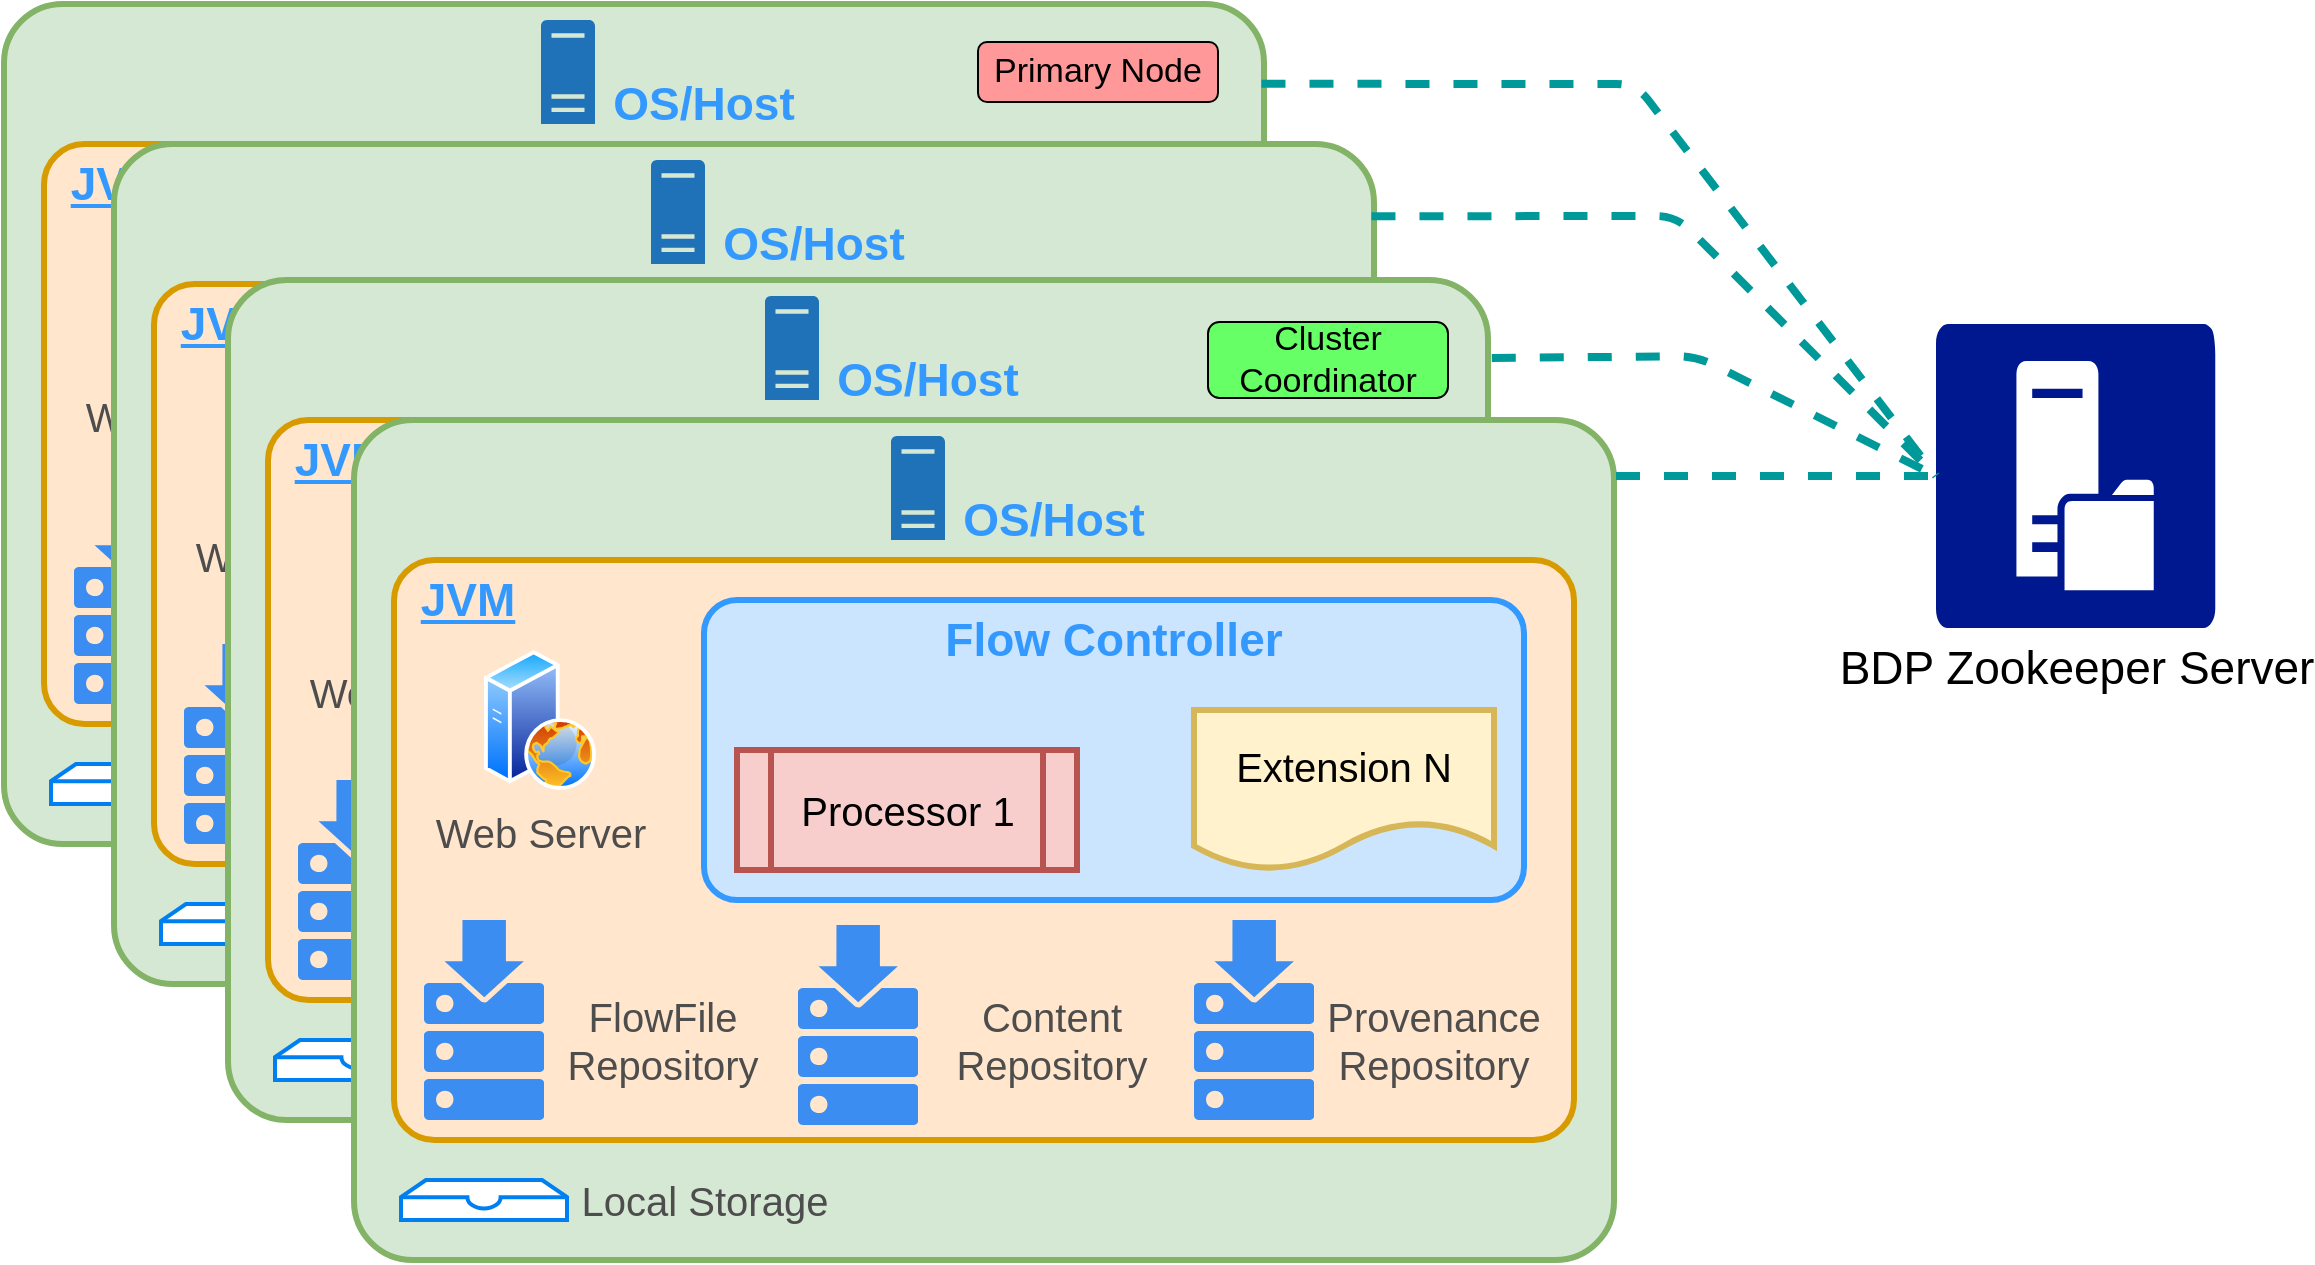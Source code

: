 <mxfile version="10.9.8" type="github"><diagram id="jbXC67w1ccZG1yyRX-Za" name="Page-1"><mxGraphModel dx="1186" dy="647" grid="1" gridSize="10" guides="1" tooltips="1" connect="1" arrows="1" fold="1" page="1" pageScale="1" pageWidth="1700" pageHeight="1100" math="0" shadow="0"><root><mxCell id="0"/><mxCell id="1" parent="0"/><mxCell id="EOHGVZINFPLXD2Ap6hiN-2" value="" style="rounded=1;whiteSpace=wrap;html=1;arcSize=7;fillColor=#d5e8d4;strokeColor=#82b366;strokeWidth=3;" parent="1" vertex="1"><mxGeometry x="84" y="64" width="630" height="420" as="geometry"/></mxCell><mxCell id="EOHGVZINFPLXD2Ap6hiN-3" value="" style="pointerEvents=1;shadow=0;dashed=0;html=1;strokeColor=none;labelPosition=center;verticalLabelPosition=bottom;verticalAlign=top;outlineConnect=0;align=center;shape=mxgraph.office.servers.physical_host;fillColor=#2072B8;" parent="1" vertex="1"><mxGeometry x="352.5" y="72" width="27" height="52" as="geometry"/></mxCell><mxCell id="EOHGVZINFPLXD2Ap6hiN-5" value="OS/Host" style="text;html=1;strokeColor=none;fillColor=none;align=center;verticalAlign=middle;whiteSpace=wrap;rounded=0;fontSize=23;fontColor=#3399FF;fontStyle=1" parent="1" vertex="1"><mxGeometry x="414" y="104" width="40" height="20" as="geometry"/></mxCell><mxCell id="EOHGVZINFPLXD2Ap6hiN-6" value="" style="rounded=1;whiteSpace=wrap;html=1;fillColor=#ffe6cc;fontSize=23;arcSize=7;strokeColor=#d79b00;strokeWidth=3;" parent="1" vertex="1"><mxGeometry x="104" y="134" width="590" height="290" as="geometry"/></mxCell><mxCell id="EOHGVZINFPLXD2Ap6hiN-7" value="JVM" style="text;html=1;strokeColor=none;fillColor=none;align=center;verticalAlign=middle;whiteSpace=wrap;rounded=0;fontSize=23;fontColor=#3399FF;fontStyle=5" parent="1" vertex="1"><mxGeometry x="121" y="144" width="40" height="20" as="geometry"/></mxCell><mxCell id="EOHGVZINFPLXD2Ap6hiN-9" value="Web Server" style="aspect=fixed;perimeter=ellipsePerimeter;html=1;align=center;shadow=0;dashed=0;spacingTop=3;image;image=img/lib/active_directory/web_server.svg;fillColor=none;fontSize=20;fontColor=#4D4D4D;labelBackgroundColor=none;" parent="1" vertex="1"><mxGeometry x="149" y="179" width="56" height="70" as="geometry"/></mxCell><mxCell id="EOHGVZINFPLXD2Ap6hiN-10" value="" style="rounded=1;whiteSpace=wrap;html=1;fillColor=#cce5ff;fontSize=23;arcSize=11;strokeColor=#3399FF;strokeWidth=3;" parent="1" vertex="1"><mxGeometry x="259" y="154" width="410" height="150" as="geometry"/></mxCell><mxCell id="EOHGVZINFPLXD2Ap6hiN-11" value="Flow Controller" style="text;html=1;strokeColor=none;fillColor=none;align=center;verticalAlign=middle;whiteSpace=wrap;rounded=0;fontSize=23;fontColor=#3399FF;fontStyle=1" parent="1" vertex="1"><mxGeometry x="374" y="164" width="180" height="20" as="geometry"/></mxCell><mxCell id="EOHGVZINFPLXD2Ap6hiN-12" value="Processor 1" style="shape=process;whiteSpace=wrap;html=1;backgroundOutline=1;fillColor=#f8cecc;fontSize=20;strokeColor=#b85450;strokeWidth=3;" parent="1" vertex="1"><mxGeometry x="275.5" y="229" width="170" height="60" as="geometry"/></mxCell><mxCell id="EOHGVZINFPLXD2Ap6hiN-14" value="" style="html=1;aspect=fixed;strokeColor=none;shadow=0;align=center;verticalAlign=top;fillColor=#3B8DF1;shape=mxgraph.gcp2.repository;fontSize=23;fontColor=#4D4D4D;" parent="1" vertex="1"><mxGeometry x="119" y="314" width="60" height="100" as="geometry"/></mxCell><mxCell id="EOHGVZINFPLXD2Ap6hiN-15" value="" style="html=1;aspect=fixed;strokeColor=none;shadow=0;align=center;verticalAlign=top;fillColor=#3B8DF1;shape=mxgraph.gcp2.repository;fontSize=23;fontColor=#3399FF;" parent="1" vertex="1"><mxGeometry x="306" y="316.5" width="60" height="100" as="geometry"/></mxCell><mxCell id="EOHGVZINFPLXD2Ap6hiN-16" value="" style="html=1;aspect=fixed;strokeColor=none;shadow=0;align=center;verticalAlign=top;fillColor=#3B8DF1;shape=mxgraph.gcp2.repository;fontSize=23;fontColor=#3399FF;" parent="1" vertex="1"><mxGeometry x="504" y="314" width="60" height="100" as="geometry"/></mxCell><mxCell id="EOHGVZINFPLXD2Ap6hiN-17" value="FlowFile Repository" style="text;html=1;strokeColor=none;fillColor=none;align=center;verticalAlign=middle;whiteSpace=wrap;rounded=0;fontSize=20;fontColor=#4D4D4D;" parent="1" vertex="1"><mxGeometry x="218" y="354" width="41" height="40" as="geometry"/></mxCell><mxCell id="EOHGVZINFPLXD2Ap6hiN-18" value="Content Repository" style="text;html=1;strokeColor=none;fillColor=none;align=center;verticalAlign=middle;whiteSpace=wrap;rounded=0;fontSize=20;fontColor=#4D4D4D;" parent="1" vertex="1"><mxGeometry x="412.5" y="364" width="40" height="20" as="geometry"/></mxCell><mxCell id="EOHGVZINFPLXD2Ap6hiN-19" value="Provenance Repository" style="text;html=1;strokeColor=none;fillColor=none;align=center;verticalAlign=middle;whiteSpace=wrap;rounded=0;fontSize=20;fontColor=#4D4D4D;" parent="1" vertex="1"><mxGeometry x="604" y="364" width="40" height="20" as="geometry"/></mxCell><mxCell id="EOHGVZINFPLXD2Ap6hiN-21" value="Extension N" style="shape=document;whiteSpace=wrap;html=1;boundedLbl=1;fillColor=#fff2cc;fontSize=20;strokeColor=#d6b656;strokeWidth=3;" parent="1" vertex="1"><mxGeometry x="504" y="209" width="150" height="80" as="geometry"/></mxCell><mxCell id="EOHGVZINFPLXD2Ap6hiN-22" value="" style="html=1;verticalLabelPosition=bottom;align=center;labelBackgroundColor=#ffffff;verticalAlign=top;strokeWidth=2;strokeColor=#0080F0;fillColor=#ffffff;shadow=0;dashed=0;shape=mxgraph.ios7.icons.storage;fontSize=20;fontColor=#4D4D4D;" parent="1" vertex="1"><mxGeometry x="107.5" y="444" width="83" height="20" as="geometry"/></mxCell><mxCell id="EOHGVZINFPLXD2Ap6hiN-23" value="Local Storage" style="text;html=1;strokeColor=none;fillColor=none;align=center;verticalAlign=middle;whiteSpace=wrap;rounded=0;labelBackgroundColor=none;fontSize=20;fontColor=#4D4D4D;" parent="1" vertex="1"><mxGeometry x="194.5" y="444" width="129" height="20" as="geometry"/></mxCell><mxCell id="fOGc16yDfVT06TRiX0Dl-1" value="" style="rounded=1;whiteSpace=wrap;html=1;arcSize=7;fillColor=#d5e8d4;strokeColor=#82b366;strokeWidth=3;" parent="1" vertex="1"><mxGeometry x="139" y="134" width="630" height="420" as="geometry"/></mxCell><mxCell id="fOGc16yDfVT06TRiX0Dl-2" value="" style="pointerEvents=1;shadow=0;dashed=0;html=1;strokeColor=none;labelPosition=center;verticalLabelPosition=bottom;verticalAlign=top;outlineConnect=0;align=center;shape=mxgraph.office.servers.physical_host;fillColor=#2072B8;" parent="1" vertex="1"><mxGeometry x="407.5" y="142" width="27" height="52" as="geometry"/></mxCell><mxCell id="fOGc16yDfVT06TRiX0Dl-3" value="OS/Host" style="text;html=1;strokeColor=none;fillColor=none;align=center;verticalAlign=middle;whiteSpace=wrap;rounded=0;fontSize=23;fontColor=#3399FF;fontStyle=1" parent="1" vertex="1"><mxGeometry x="469" y="174" width="40" height="20" as="geometry"/></mxCell><mxCell id="fOGc16yDfVT06TRiX0Dl-4" value="" style="rounded=1;whiteSpace=wrap;html=1;fillColor=#ffe6cc;fontSize=23;arcSize=7;strokeColor=#d79b00;strokeWidth=3;" parent="1" vertex="1"><mxGeometry x="159" y="204" width="590" height="290" as="geometry"/></mxCell><mxCell id="fOGc16yDfVT06TRiX0Dl-5" value="JVM" style="text;html=1;strokeColor=none;fillColor=none;align=center;verticalAlign=middle;whiteSpace=wrap;rounded=0;fontSize=23;fontColor=#3399FF;fontStyle=5" parent="1" vertex="1"><mxGeometry x="176" y="214" width="40" height="20" as="geometry"/></mxCell><mxCell id="fOGc16yDfVT06TRiX0Dl-6" value="Web Server" style="aspect=fixed;perimeter=ellipsePerimeter;html=1;align=center;shadow=0;dashed=0;spacingTop=3;image;image=img/lib/active_directory/web_server.svg;fillColor=none;fontSize=20;fontColor=#4D4D4D;labelBackgroundColor=none;" parent="1" vertex="1"><mxGeometry x="204" y="249" width="56" height="70" as="geometry"/></mxCell><mxCell id="fOGc16yDfVT06TRiX0Dl-7" value="" style="rounded=1;whiteSpace=wrap;html=1;fillColor=#cce5ff;fontSize=23;arcSize=11;strokeColor=#3399FF;strokeWidth=3;" parent="1" vertex="1"><mxGeometry x="314" y="224" width="410" height="150" as="geometry"/></mxCell><mxCell id="fOGc16yDfVT06TRiX0Dl-8" value="Flow Controller" style="text;html=1;strokeColor=none;fillColor=none;align=center;verticalAlign=middle;whiteSpace=wrap;rounded=0;fontSize=23;fontColor=#3399FF;fontStyle=1" parent="1" vertex="1"><mxGeometry x="429" y="234" width="180" height="20" as="geometry"/></mxCell><mxCell id="fOGc16yDfVT06TRiX0Dl-9" value="Processor 1" style="shape=process;whiteSpace=wrap;html=1;backgroundOutline=1;fillColor=#f8cecc;fontSize=20;strokeColor=#b85450;strokeWidth=3;" parent="1" vertex="1"><mxGeometry x="330.5" y="299" width="170" height="60" as="geometry"/></mxCell><mxCell id="fOGc16yDfVT06TRiX0Dl-10" value="" style="html=1;aspect=fixed;strokeColor=none;shadow=0;align=center;verticalAlign=top;fillColor=#3B8DF1;shape=mxgraph.gcp2.repository;fontSize=23;fontColor=#4D4D4D;" parent="1" vertex="1"><mxGeometry x="174" y="384" width="60" height="100" as="geometry"/></mxCell><mxCell id="fOGc16yDfVT06TRiX0Dl-11" value="" style="html=1;aspect=fixed;strokeColor=none;shadow=0;align=center;verticalAlign=top;fillColor=#3B8DF1;shape=mxgraph.gcp2.repository;fontSize=23;fontColor=#3399FF;" parent="1" vertex="1"><mxGeometry x="361" y="386.5" width="60" height="100" as="geometry"/></mxCell><mxCell id="fOGc16yDfVT06TRiX0Dl-12" value="" style="html=1;aspect=fixed;strokeColor=none;shadow=0;align=center;verticalAlign=top;fillColor=#3B8DF1;shape=mxgraph.gcp2.repository;fontSize=23;fontColor=#3399FF;" parent="1" vertex="1"><mxGeometry x="559" y="384" width="60" height="100" as="geometry"/></mxCell><mxCell id="fOGc16yDfVT06TRiX0Dl-13" value="FlowFile Repository" style="text;html=1;strokeColor=none;fillColor=none;align=center;verticalAlign=middle;whiteSpace=wrap;rounded=0;fontSize=20;fontColor=#4D4D4D;" parent="1" vertex="1"><mxGeometry x="273" y="424" width="41" height="40" as="geometry"/></mxCell><mxCell id="fOGc16yDfVT06TRiX0Dl-14" value="Content Repository" style="text;html=1;strokeColor=none;fillColor=none;align=center;verticalAlign=middle;whiteSpace=wrap;rounded=0;fontSize=20;fontColor=#4D4D4D;" parent="1" vertex="1"><mxGeometry x="467.5" y="434" width="40" height="20" as="geometry"/></mxCell><mxCell id="fOGc16yDfVT06TRiX0Dl-15" value="Provenance Repository" style="text;html=1;strokeColor=none;fillColor=none;align=center;verticalAlign=middle;whiteSpace=wrap;rounded=0;fontSize=20;fontColor=#4D4D4D;" parent="1" vertex="1"><mxGeometry x="659" y="434" width="40" height="20" as="geometry"/></mxCell><mxCell id="fOGc16yDfVT06TRiX0Dl-16" value="Extension N" style="shape=document;whiteSpace=wrap;html=1;boundedLbl=1;fillColor=#fff2cc;fontSize=20;strokeColor=#d6b656;strokeWidth=3;" parent="1" vertex="1"><mxGeometry x="559" y="279" width="150" height="80" as="geometry"/></mxCell><mxCell id="fOGc16yDfVT06TRiX0Dl-17" value="" style="html=1;verticalLabelPosition=bottom;align=center;labelBackgroundColor=#ffffff;verticalAlign=top;strokeWidth=2;strokeColor=#0080F0;fillColor=#ffffff;shadow=0;dashed=0;shape=mxgraph.ios7.icons.storage;fontSize=20;fontColor=#4D4D4D;" parent="1" vertex="1"><mxGeometry x="162.5" y="514" width="83" height="20" as="geometry"/></mxCell><mxCell id="fOGc16yDfVT06TRiX0Dl-18" value="Local Storage" style="text;html=1;strokeColor=none;fillColor=none;align=center;verticalAlign=middle;whiteSpace=wrap;rounded=0;labelBackgroundColor=none;fontSize=20;fontColor=#4D4D4D;" parent="1" vertex="1"><mxGeometry x="249.5" y="514" width="129" height="20" as="geometry"/></mxCell><mxCell id="fOGc16yDfVT06TRiX0Dl-19" value="" style="rounded=1;whiteSpace=wrap;html=1;arcSize=7;fillColor=#d5e8d4;strokeColor=#82b366;strokeWidth=3;" parent="1" vertex="1"><mxGeometry x="196" y="202" width="630" height="420" as="geometry"/></mxCell><mxCell id="fOGc16yDfVT06TRiX0Dl-20" value="" style="pointerEvents=1;shadow=0;dashed=0;html=1;strokeColor=none;labelPosition=center;verticalLabelPosition=bottom;verticalAlign=top;outlineConnect=0;align=center;shape=mxgraph.office.servers.physical_host;fillColor=#2072B8;" parent="1" vertex="1"><mxGeometry x="464.5" y="210" width="27" height="52" as="geometry"/></mxCell><mxCell id="fOGc16yDfVT06TRiX0Dl-21" value="OS/Host" style="text;html=1;strokeColor=none;fillColor=none;align=center;verticalAlign=middle;whiteSpace=wrap;rounded=0;fontSize=23;fontColor=#3399FF;fontStyle=1" parent="1" vertex="1"><mxGeometry x="526" y="242" width="40" height="20" as="geometry"/></mxCell><mxCell id="fOGc16yDfVT06TRiX0Dl-22" value="" style="rounded=1;whiteSpace=wrap;html=1;fillColor=#ffe6cc;fontSize=23;arcSize=7;strokeColor=#d79b00;strokeWidth=3;" parent="1" vertex="1"><mxGeometry x="216" y="272" width="590" height="290" as="geometry"/></mxCell><mxCell id="fOGc16yDfVT06TRiX0Dl-23" value="JVM" style="text;html=1;strokeColor=none;fillColor=none;align=center;verticalAlign=middle;whiteSpace=wrap;rounded=0;fontSize=23;fontColor=#3399FF;fontStyle=5" parent="1" vertex="1"><mxGeometry x="233" y="282" width="40" height="20" as="geometry"/></mxCell><mxCell id="fOGc16yDfVT06TRiX0Dl-24" value="Web Server" style="aspect=fixed;perimeter=ellipsePerimeter;html=1;align=center;shadow=0;dashed=0;spacingTop=3;image;image=img/lib/active_directory/web_server.svg;fillColor=none;fontSize=20;fontColor=#4D4D4D;labelBackgroundColor=none;" parent="1" vertex="1"><mxGeometry x="261" y="317" width="56" height="70" as="geometry"/></mxCell><mxCell id="fOGc16yDfVT06TRiX0Dl-25" value="" style="rounded=1;whiteSpace=wrap;html=1;fillColor=#cce5ff;fontSize=23;arcSize=11;strokeColor=#3399FF;strokeWidth=3;" parent="1" vertex="1"><mxGeometry x="371" y="292" width="410" height="150" as="geometry"/></mxCell><mxCell id="fOGc16yDfVT06TRiX0Dl-26" value="Flow Controller" style="text;html=1;strokeColor=none;fillColor=none;align=center;verticalAlign=middle;whiteSpace=wrap;rounded=0;fontSize=23;fontColor=#3399FF;fontStyle=1" parent="1" vertex="1"><mxGeometry x="486" y="302" width="180" height="20" as="geometry"/></mxCell><mxCell id="fOGc16yDfVT06TRiX0Dl-27" value="Processor 1" style="shape=process;whiteSpace=wrap;html=1;backgroundOutline=1;fillColor=#f8cecc;fontSize=20;strokeColor=#b85450;strokeWidth=3;" parent="1" vertex="1"><mxGeometry x="387.5" y="367" width="170" height="60" as="geometry"/></mxCell><mxCell id="fOGc16yDfVT06TRiX0Dl-28" value="" style="html=1;aspect=fixed;strokeColor=none;shadow=0;align=center;verticalAlign=top;fillColor=#3B8DF1;shape=mxgraph.gcp2.repository;fontSize=23;fontColor=#4D4D4D;" parent="1" vertex="1"><mxGeometry x="231" y="452" width="60" height="100" as="geometry"/></mxCell><mxCell id="fOGc16yDfVT06TRiX0Dl-29" value="" style="html=1;aspect=fixed;strokeColor=none;shadow=0;align=center;verticalAlign=top;fillColor=#3B8DF1;shape=mxgraph.gcp2.repository;fontSize=23;fontColor=#3399FF;" parent="1" vertex="1"><mxGeometry x="418" y="454.5" width="60" height="100" as="geometry"/></mxCell><mxCell id="fOGc16yDfVT06TRiX0Dl-30" value="" style="html=1;aspect=fixed;strokeColor=none;shadow=0;align=center;verticalAlign=top;fillColor=#3B8DF1;shape=mxgraph.gcp2.repository;fontSize=23;fontColor=#3399FF;" parent="1" vertex="1"><mxGeometry x="616" y="452" width="60" height="100" as="geometry"/></mxCell><mxCell id="fOGc16yDfVT06TRiX0Dl-31" value="FlowFile Repository" style="text;html=1;strokeColor=none;fillColor=none;align=center;verticalAlign=middle;whiteSpace=wrap;rounded=0;fontSize=20;fontColor=#4D4D4D;" parent="1" vertex="1"><mxGeometry x="330" y="492" width="41" height="40" as="geometry"/></mxCell><mxCell id="fOGc16yDfVT06TRiX0Dl-32" value="Content Repository" style="text;html=1;strokeColor=none;fillColor=none;align=center;verticalAlign=middle;whiteSpace=wrap;rounded=0;fontSize=20;fontColor=#4D4D4D;" parent="1" vertex="1"><mxGeometry x="524.5" y="502" width="40" height="20" as="geometry"/></mxCell><mxCell id="fOGc16yDfVT06TRiX0Dl-33" value="Provenance Repository" style="text;html=1;strokeColor=none;fillColor=none;align=center;verticalAlign=middle;whiteSpace=wrap;rounded=0;fontSize=20;fontColor=#4D4D4D;" parent="1" vertex="1"><mxGeometry x="716" y="502" width="40" height="20" as="geometry"/></mxCell><mxCell id="fOGc16yDfVT06TRiX0Dl-34" value="Extension N" style="shape=document;whiteSpace=wrap;html=1;boundedLbl=1;fillColor=#fff2cc;fontSize=20;strokeColor=#d6b656;strokeWidth=3;" parent="1" vertex="1"><mxGeometry x="616" y="347" width="150" height="80" as="geometry"/></mxCell><mxCell id="fOGc16yDfVT06TRiX0Dl-35" value="" style="html=1;verticalLabelPosition=bottom;align=center;labelBackgroundColor=#ffffff;verticalAlign=top;strokeWidth=2;strokeColor=#0080F0;fillColor=#ffffff;shadow=0;dashed=0;shape=mxgraph.ios7.icons.storage;fontSize=20;fontColor=#4D4D4D;" parent="1" vertex="1"><mxGeometry x="219.5" y="582" width="83" height="20" as="geometry"/></mxCell><mxCell id="fOGc16yDfVT06TRiX0Dl-36" value="Local Storage" style="text;html=1;strokeColor=none;fillColor=none;align=center;verticalAlign=middle;whiteSpace=wrap;rounded=0;labelBackgroundColor=none;fontSize=20;fontColor=#4D4D4D;" parent="1" vertex="1"><mxGeometry x="306.5" y="582" width="129" height="20" as="geometry"/></mxCell><mxCell id="fOGc16yDfVT06TRiX0Dl-37" value="" style="rounded=1;whiteSpace=wrap;html=1;arcSize=7;fillColor=#d5e8d4;strokeColor=#82b366;strokeWidth=3;" parent="1" vertex="1"><mxGeometry x="259" y="272" width="630" height="420" as="geometry"/></mxCell><mxCell id="fOGc16yDfVT06TRiX0Dl-38" value="" style="pointerEvents=1;shadow=0;dashed=0;html=1;strokeColor=none;labelPosition=center;verticalLabelPosition=bottom;verticalAlign=top;outlineConnect=0;align=center;shape=mxgraph.office.servers.physical_host;fillColor=#2072B8;" parent="1" vertex="1"><mxGeometry x="527.5" y="280" width="27" height="52" as="geometry"/></mxCell><mxCell id="fOGc16yDfVT06TRiX0Dl-39" value="OS/Host" style="text;html=1;strokeColor=none;fillColor=none;align=center;verticalAlign=middle;whiteSpace=wrap;rounded=0;fontSize=23;fontColor=#3399FF;fontStyle=1" parent="1" vertex="1"><mxGeometry x="589" y="312" width="40" height="20" as="geometry"/></mxCell><mxCell id="fOGc16yDfVT06TRiX0Dl-40" value="" style="rounded=1;whiteSpace=wrap;html=1;fillColor=#ffe6cc;fontSize=23;arcSize=7;strokeColor=#d79b00;strokeWidth=3;" parent="1" vertex="1"><mxGeometry x="279" y="342" width="590" height="290" as="geometry"/></mxCell><mxCell id="fOGc16yDfVT06TRiX0Dl-41" value="JVM" style="text;html=1;strokeColor=none;fillColor=none;align=center;verticalAlign=middle;whiteSpace=wrap;rounded=0;fontSize=23;fontColor=#3399FF;fontStyle=5" parent="1" vertex="1"><mxGeometry x="296" y="352" width="40" height="20" as="geometry"/></mxCell><mxCell id="fOGc16yDfVT06TRiX0Dl-42" value="Web Server" style="aspect=fixed;perimeter=ellipsePerimeter;html=1;align=center;shadow=0;dashed=0;spacingTop=3;image;image=img/lib/active_directory/web_server.svg;fillColor=none;fontSize=20;fontColor=#4D4D4D;labelBackgroundColor=none;" parent="1" vertex="1"><mxGeometry x="324" y="387" width="56" height="70" as="geometry"/></mxCell><mxCell id="fOGc16yDfVT06TRiX0Dl-43" value="" style="rounded=1;whiteSpace=wrap;html=1;fillColor=#cce5ff;fontSize=23;arcSize=11;strokeColor=#3399FF;strokeWidth=3;" parent="1" vertex="1"><mxGeometry x="434" y="362" width="410" height="150" as="geometry"/></mxCell><mxCell id="fOGc16yDfVT06TRiX0Dl-44" value="Flow Controller" style="text;html=1;strokeColor=none;fillColor=none;align=center;verticalAlign=middle;whiteSpace=wrap;rounded=0;fontSize=23;fontColor=#3399FF;fontStyle=1" parent="1" vertex="1"><mxGeometry x="549" y="372" width="180" height="20" as="geometry"/></mxCell><mxCell id="fOGc16yDfVT06TRiX0Dl-45" value="Processor 1" style="shape=process;whiteSpace=wrap;html=1;backgroundOutline=1;fillColor=#f8cecc;fontSize=20;strokeColor=#b85450;strokeWidth=3;" parent="1" vertex="1"><mxGeometry x="450.5" y="437" width="170" height="60" as="geometry"/></mxCell><mxCell id="fOGc16yDfVT06TRiX0Dl-46" value="" style="html=1;aspect=fixed;strokeColor=none;shadow=0;align=center;verticalAlign=top;fillColor=#3B8DF1;shape=mxgraph.gcp2.repository;fontSize=23;fontColor=#4D4D4D;" parent="1" vertex="1"><mxGeometry x="294" y="522" width="60" height="100" as="geometry"/></mxCell><mxCell id="fOGc16yDfVT06TRiX0Dl-47" value="" style="html=1;aspect=fixed;strokeColor=none;shadow=0;align=center;verticalAlign=top;fillColor=#3B8DF1;shape=mxgraph.gcp2.repository;fontSize=23;fontColor=#3399FF;" parent="1" vertex="1"><mxGeometry x="481" y="524.5" width="60" height="100" as="geometry"/></mxCell><mxCell id="fOGc16yDfVT06TRiX0Dl-48" value="" style="html=1;aspect=fixed;strokeColor=none;shadow=0;align=center;verticalAlign=top;fillColor=#3B8DF1;shape=mxgraph.gcp2.repository;fontSize=23;fontColor=#3399FF;" parent="1" vertex="1"><mxGeometry x="679" y="522" width="60" height="100" as="geometry"/></mxCell><mxCell id="fOGc16yDfVT06TRiX0Dl-49" value="FlowFile Repository" style="text;html=1;strokeColor=none;fillColor=none;align=center;verticalAlign=middle;whiteSpace=wrap;rounded=0;fontSize=20;fontColor=#4D4D4D;" parent="1" vertex="1"><mxGeometry x="393" y="562" width="41" height="40" as="geometry"/></mxCell><mxCell id="fOGc16yDfVT06TRiX0Dl-50" value="Content Repository" style="text;html=1;strokeColor=none;fillColor=none;align=center;verticalAlign=middle;whiteSpace=wrap;rounded=0;fontSize=20;fontColor=#4D4D4D;" parent="1" vertex="1"><mxGeometry x="587.5" y="572" width="40" height="20" as="geometry"/></mxCell><mxCell id="fOGc16yDfVT06TRiX0Dl-51" value="Provenance Repository" style="text;html=1;strokeColor=none;fillColor=none;align=center;verticalAlign=middle;whiteSpace=wrap;rounded=0;fontSize=20;fontColor=#4D4D4D;" parent="1" vertex="1"><mxGeometry x="779" y="572" width="40" height="20" as="geometry"/></mxCell><mxCell id="fOGc16yDfVT06TRiX0Dl-52" value="Extension N" style="shape=document;whiteSpace=wrap;html=1;boundedLbl=1;fillColor=#fff2cc;fontSize=20;strokeColor=#d6b656;strokeWidth=3;" parent="1" vertex="1"><mxGeometry x="679" y="417" width="150" height="80" as="geometry"/></mxCell><mxCell id="fOGc16yDfVT06TRiX0Dl-53" value="" style="html=1;verticalLabelPosition=bottom;align=center;labelBackgroundColor=#ffffff;verticalAlign=top;strokeWidth=2;strokeColor=#0080F0;fillColor=#ffffff;shadow=0;dashed=0;shape=mxgraph.ios7.icons.storage;fontSize=20;fontColor=#4D4D4D;" parent="1" vertex="1"><mxGeometry x="282.5" y="652" width="83" height="20" as="geometry"/></mxCell><mxCell id="fOGc16yDfVT06TRiX0Dl-54" value="Local Storage" style="text;html=1;strokeColor=none;fillColor=none;align=center;verticalAlign=middle;whiteSpace=wrap;rounded=0;labelBackgroundColor=none;fontSize=20;fontColor=#4D4D4D;" parent="1" vertex="1"><mxGeometry x="369.5" y="652" width="129" height="20" as="geometry"/></mxCell><mxCell id="nsQtVPyn65p5o8bljtPg-1" value="BDP Zookeeper Server" style="pointerEvents=1;shadow=0;dashed=0;html=1;labelPosition=center;verticalLabelPosition=bottom;verticalAlign=top;align=center;strokeColor=none;shape=mxgraph.mscae.vm.file_server2;fillColor=#00188F;strokeColor=none;fontSize=23;" vertex="1" parent="1"><mxGeometry x="1050" y="224" width="140" height="152" as="geometry"/></mxCell><mxCell id="nsQtVPyn65p5o8bljtPg-3" value="" style="endArrow=none;dashed=1;html=1;exitX=0.998;exitY=0.095;exitDx=0;exitDy=0;exitPerimeter=0;entryX=0;entryY=0.5;entryDx=0;entryDy=0;entryPerimeter=0;strokeWidth=4;strokeColor=#009999;" edge="1" parent="1" source="EOHGVZINFPLXD2Ap6hiN-2" target="nsQtVPyn65p5o8bljtPg-1"><mxGeometry width="50" height="50" relative="1" as="geometry"><mxPoint x="80" y="760" as="sourcePoint"/><mxPoint x="130" y="710" as="targetPoint"/><Array as="points"><mxPoint x="900" y="104"/></Array></mxGeometry></mxCell><mxCell id="nsQtVPyn65p5o8bljtPg-4" value="" style="endArrow=none;dashed=1;html=1;exitX=0.998;exitY=0.086;exitDx=0;exitDy=0;exitPerimeter=0;strokeWidth=4;strokeColor=#009999;entryX=0;entryY=0.5;entryDx=0;entryDy=0;entryPerimeter=0;" edge="1" parent="1" source="fOGc16yDfVT06TRiX0Dl-1" target="nsQtVPyn65p5o8bljtPg-1"><mxGeometry width="50" height="50" relative="1" as="geometry"><mxPoint x="723" y="114" as="sourcePoint"/><mxPoint x="980" y="250" as="targetPoint"/><Array as="points"><mxPoint x="920" y="170"/></Array></mxGeometry></mxCell><mxCell id="nsQtVPyn65p5o8bljtPg-5" value="" style="endArrow=none;dashed=1;html=1;exitX=1.003;exitY=0.093;exitDx=0;exitDy=0;exitPerimeter=0;strokeWidth=4;strokeColor=#009999;entryX=0;entryY=0.5;entryDx=0;entryDy=0;entryPerimeter=0;" edge="1" parent="1" source="fOGc16yDfVT06TRiX0Dl-19" target="nsQtVPyn65p5o8bljtPg-1"><mxGeometry width="50" height="50" relative="1" as="geometry"><mxPoint x="778" y="180" as="sourcePoint"/><mxPoint x="1060" y="310" as="targetPoint"/><Array as="points"><mxPoint x="930" y="240"/></Array></mxGeometry></mxCell><mxCell id="nsQtVPyn65p5o8bljtPg-6" value="" style="endArrow=none;dashed=1;html=1;strokeWidth=4;strokeColor=#009999;entryX=0;entryY=0.5;entryDx=0;entryDy=0;entryPerimeter=0;" edge="1" parent="1" target="nsQtVPyn65p5o8bljtPg-1"><mxGeometry width="50" height="50" relative="1" as="geometry"><mxPoint x="890" y="300" as="sourcePoint"/><mxPoint x="1060" y="310" as="targetPoint"/><Array as="points"/></mxGeometry></mxCell><mxCell id="nsQtVPyn65p5o8bljtPg-7" value="Primary Node" style="rounded=1;whiteSpace=wrap;html=1;fontSize=17;labelBackgroundColor=none;fillColor=#FF9999;" vertex="1" parent="1"><mxGeometry x="571" y="83" width="120" height="30" as="geometry"/></mxCell><mxCell id="nsQtVPyn65p5o8bljtPg-8" value="Cluster Coordinator" style="rounded=1;whiteSpace=wrap;html=1;fontSize=17;gradientColor=none;fillColor=#66FF66;" vertex="1" parent="1"><mxGeometry x="686" y="223" width="120" height="38" as="geometry"/></mxCell></root></mxGraphModel></diagram></mxfile>